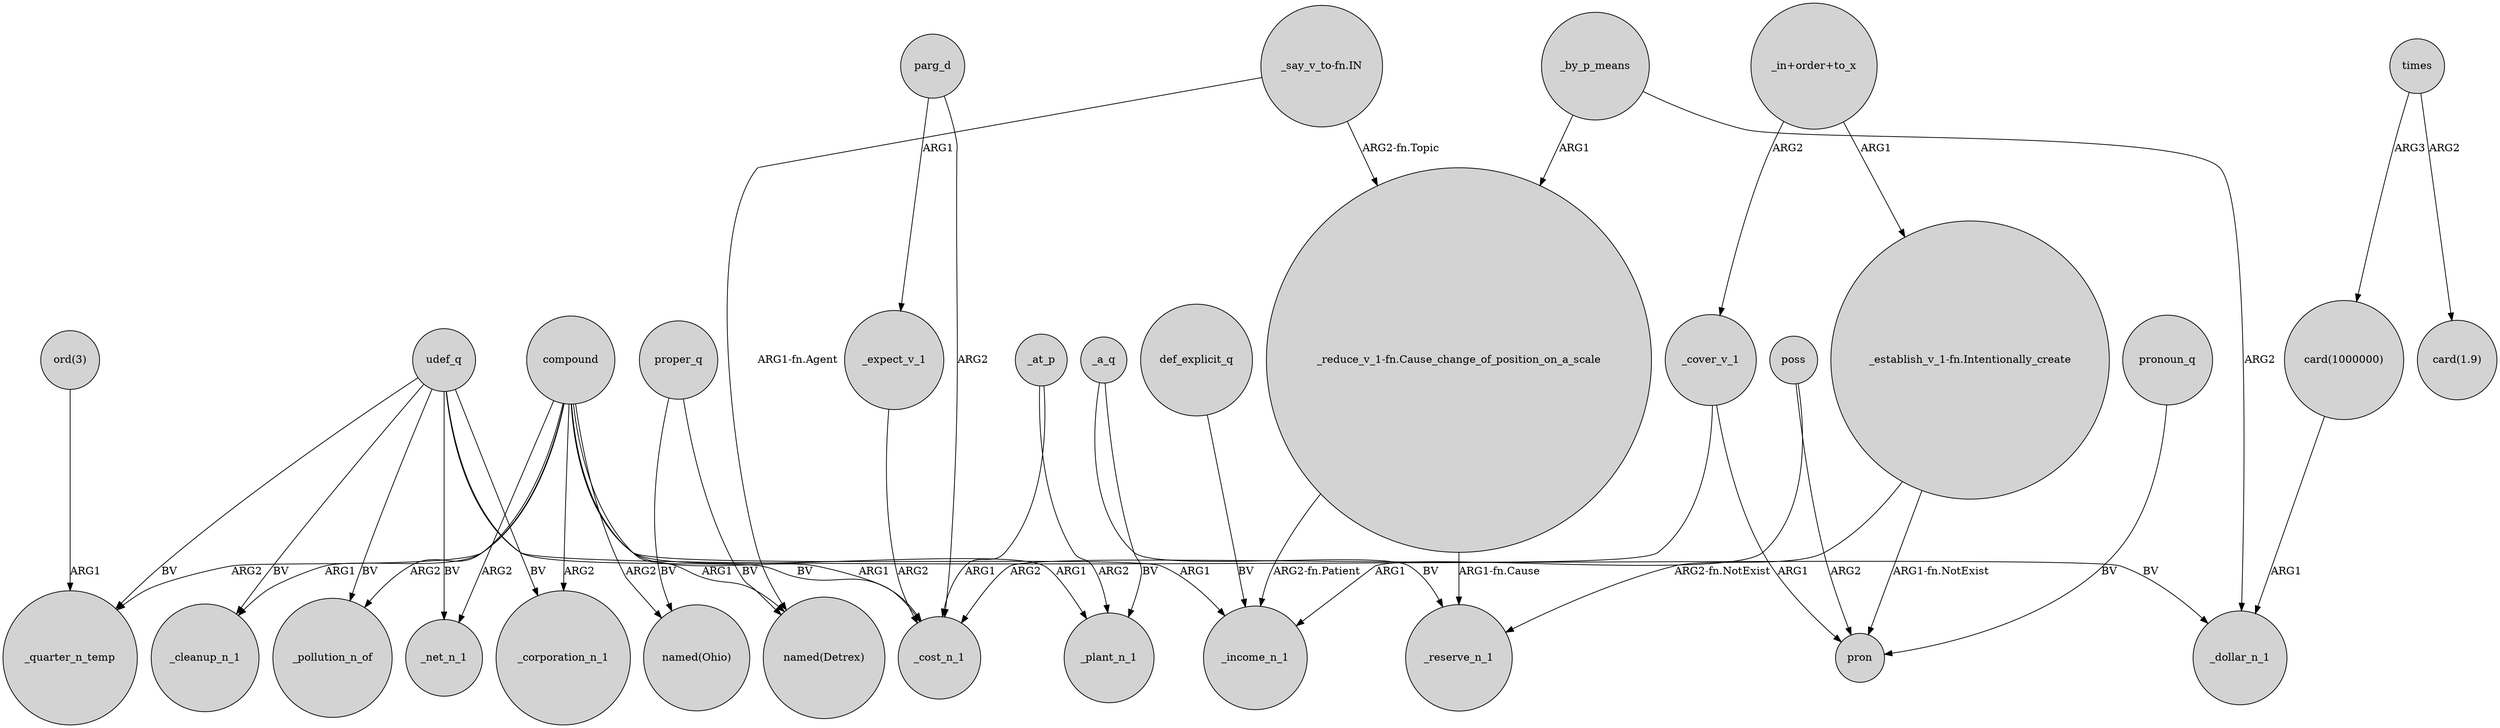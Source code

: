 digraph {
	node [shape=circle style=filled]
	"card(1000000)" -> _dollar_n_1 [label=ARG1]
	compound -> _quarter_n_temp [label=ARG2]
	compound -> _income_n_1 [label=ARG1]
	poss -> pron [label=ARG2]
	def_explicit_q -> _income_n_1 [label=BV]
	_cover_v_1 -> pron [label=ARG1]
	"_in+order+to_x" -> _cover_v_1 [label=ARG2]
	_expect_v_1 -> _cost_n_1 [label=ARG2]
	poss -> _income_n_1 [label=ARG1]
	"_say_v_to-fn.IN" -> "named(Detrex)" [label="ARG1-fn.Agent"]
	compound -> _corporation_n_1 [label=ARG2]
	_a_q -> _reserve_n_1 [label=BV]
	_at_p -> _plant_n_1 [label=ARG2]
	"_reduce_v_1-fn.Cause_change_of_position_on_a_scale" -> _income_n_1 [label="ARG2-fn.Patient"]
	compound -> "named(Detrex)" [label=ARG1]
	parg_d -> _expect_v_1 [label=ARG1]
	udef_q -> _cost_n_1 [label=BV]
	compound -> _plant_n_1 [label=ARG1]
	proper_q -> "named(Ohio)" [label=BV]
	parg_d -> _cost_n_1 [label=ARG2]
	_by_p_means -> "_reduce_v_1-fn.Cause_change_of_position_on_a_scale" [label=ARG1]
	pronoun_q -> pron [label=BV]
	udef_q -> _corporation_n_1 [label=BV]
	"_reduce_v_1-fn.Cause_change_of_position_on_a_scale" -> _reserve_n_1 [label="ARG1-fn.Cause"]
	times -> "card(1.9)" [label=ARG2]
	"ord(3)" -> _quarter_n_temp [label=ARG1]
	compound -> _net_n_1 [label=ARG2]
	times -> "card(1000000)" [label=ARG3]
	compound -> "named(Ohio)" [label=ARG2]
	udef_q -> _pollution_n_of [label=BV]
	compound -> _cost_n_1 [label=ARG1]
	compound -> _cleanup_n_1 [label=ARG1]
	_by_p_means -> _dollar_n_1 [label=ARG2]
	"_establish_v_1-fn.Intentionally_create" -> _reserve_n_1 [label="ARG2-fn.NotExist"]
	udef_q -> _net_n_1 [label=BV]
	compound -> _pollution_n_of [label=ARG2]
	_at_p -> _cost_n_1 [label=ARG1]
	udef_q -> _quarter_n_temp [label=BV]
	"_establish_v_1-fn.Intentionally_create" -> pron [label="ARG1-fn.NotExist"]
	proper_q -> "named(Detrex)" [label=BV]
	"_say_v_to-fn.IN" -> "_reduce_v_1-fn.Cause_change_of_position_on_a_scale" [label="ARG2-fn.Topic"]
	_cover_v_1 -> _cost_n_1 [label=ARG2]
	udef_q -> _cleanup_n_1 [label=BV]
	udef_q -> _dollar_n_1 [label=BV]
	"_in+order+to_x" -> "_establish_v_1-fn.Intentionally_create" [label=ARG1]
	_a_q -> _plant_n_1 [label=BV]
}
